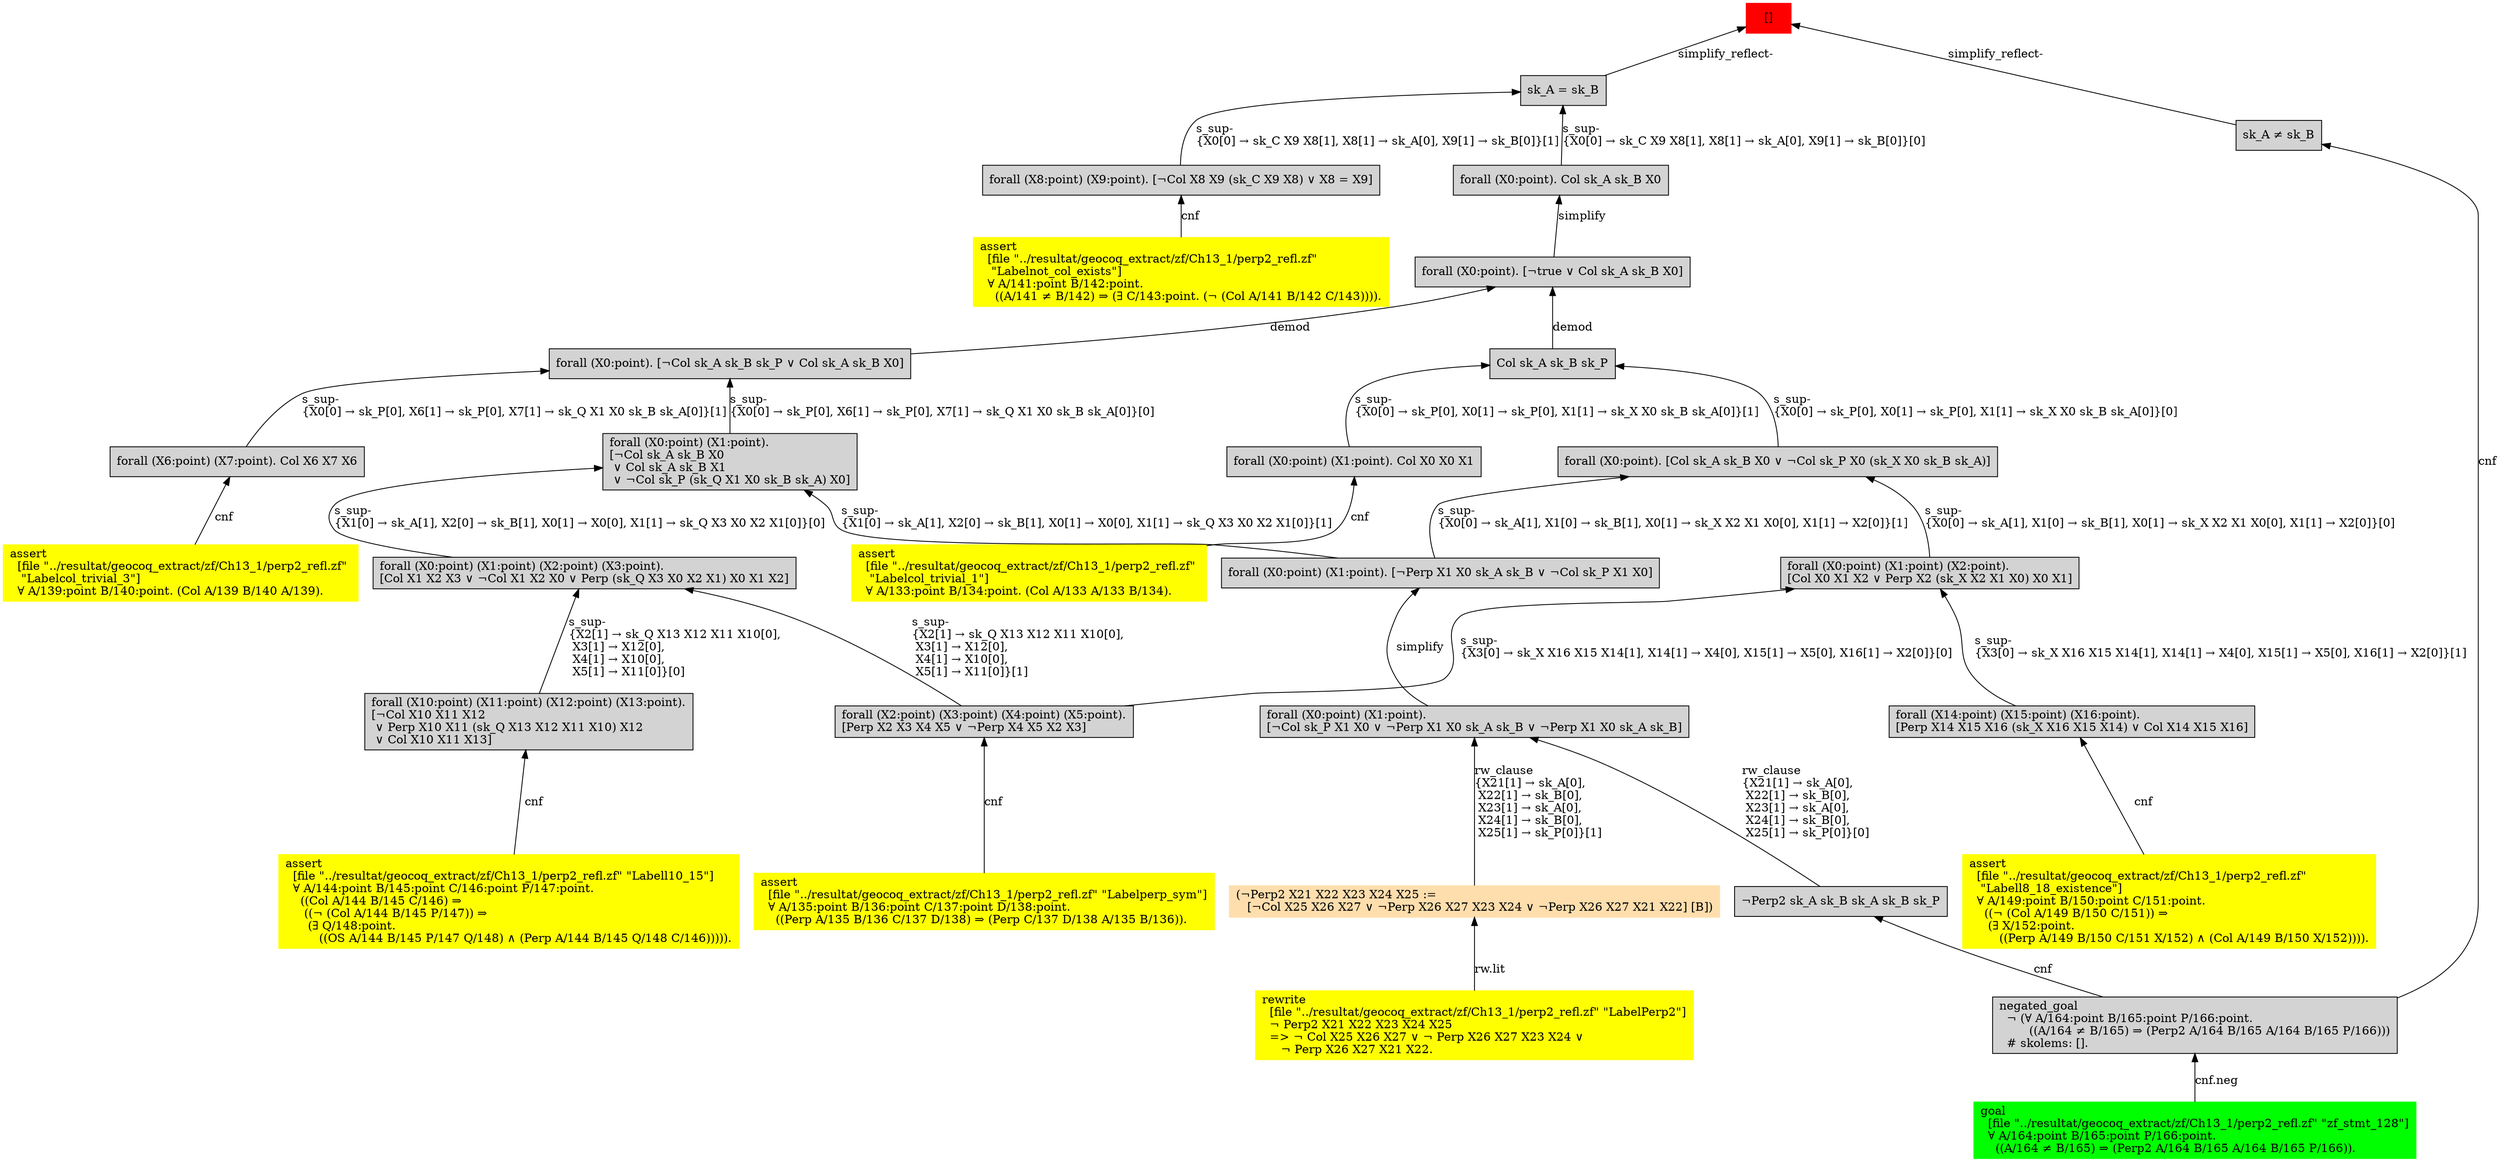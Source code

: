 digraph "unsat_graph" {
  vertex_0 [color=red, label="[]", shape=box, style=filled];
  vertex_0 -> vertex_1 [label="simplify_reflect-", dir="back"];
  vertex_1 [shape=box, label="sk_A ≠ sk_B\l", style=filled];
  vertex_1 -> vertex_2 [label="cnf", dir="back"];
  vertex_2 [shape=box, label="negated_goal\l  ¬ (∀ A/164:point B/165:point P/166:point.\l        ((A/164 ≠ B/165) ⇒ (Perp2 A/164 B/165 A/164 B/165 P/166)))\l  # skolems: [].\l", style=filled];
  vertex_2 -> vertex_3 [label="cnf.neg", dir="back"];
  vertex_3 [color=green, shape=box, label="goal\l  [file \"../resultat/geocoq_extract/zf/Ch13_1/perp2_refl.zf\" \"zf_stmt_128\"]\l  ∀ A/164:point B/165:point P/166:point.\l    ((A/164 ≠ B/165) ⇒ (Perp2 A/164 B/165 A/164 B/165 P/166)).\l", style=filled];
  vertex_0 -> vertex_4 [label="simplify_reflect-", dir="back"];
  vertex_4 [shape=box, label="sk_A = sk_B\l", style=filled];
  vertex_4 -> vertex_5 [label="s_sup-\l\{X0[0] → sk_C X9 X8[1], X8[1] → sk_A[0], X9[1] → sk_B[0]\}[1]\l", dir="back"];
  vertex_5 [shape=box, label="forall (X8:point) (X9:point). [¬Col X8 X9 (sk_C X9 X8) ∨ X8 = X9]\l", style=filled];
  vertex_5 -> vertex_6 [label="cnf", dir="back"];
  vertex_6 [color=yellow, shape=box, label="assert\l  [file \"../resultat/geocoq_extract/zf/Ch13_1/perp2_refl.zf\" \l   \"Labelnot_col_exists\"]\l  ∀ A/141:point B/142:point.\l    ((A/141 ≠ B/142) ⇒ (∃ C/143:point. (¬ (Col A/141 B/142 C/143)))).\l", style=filled];
  vertex_4 -> vertex_7 [label="s_sup-\l\{X0[0] → sk_C X9 X8[1], X8[1] → sk_A[0], X9[1] → sk_B[0]\}[0]\l", dir="back"];
  vertex_7 [shape=box, label="forall (X0:point). Col sk_A sk_B X0\l", style=filled];
  vertex_7 -> vertex_8 [label="simplify", dir="back"];
  vertex_8 [shape=box, label="forall (X0:point). [¬true ∨ Col sk_A sk_B X0]\l", style=filled];
  vertex_8 -> vertex_9 [label="demod", dir="back"];
  vertex_9 [shape=box, label="Col sk_A sk_B sk_P\l", style=filled];
  vertex_9 -> vertex_10 [label="s_sup-\l\{X0[0] → sk_P[0], X0[1] → sk_P[0], X1[1] → sk_X X0 sk_B sk_A[0]\}[0]\l", dir="back"];
  vertex_10 [shape=box, label="forall (X0:point). [Col sk_A sk_B X0 ∨ ¬Col sk_P X0 (sk_X X0 sk_B sk_A)]\l", style=filled];
  vertex_10 -> vertex_11 [label="s_sup-\l\{X0[0] → sk_A[1], X1[0] → sk_B[1], X0[1] → sk_X X2 X1 X0[0], X1[1] → X2[0]\}[1]\l", dir="back"];
  vertex_11 [shape=box, label="forall (X0:point) (X1:point). [¬Perp X1 X0 sk_A sk_B ∨ ¬Col sk_P X1 X0]\l", style=filled];
  vertex_11 -> vertex_12 [label="simplify", dir="back"];
  vertex_12 [shape=box, label="forall (X0:point) (X1:point).\l[¬Col sk_P X1 X0 ∨ ¬Perp X1 X0 sk_A sk_B ∨ ¬Perp X1 X0 sk_A sk_B]\l", style=filled];
  vertex_12 -> vertex_13 [label="rw_clause\l\{X21[1] → sk_A[0], \l X22[1] → sk_B[0], \l X23[1] → sk_A[0], \l X24[1] → sk_B[0], \l X25[1] → sk_P[0]\}[1]\l", dir="back"];
  vertex_13 [color=navajowhite, shape=box, label="(¬Perp2 X21 X22 X23 X24 X25 :=\l   [¬Col X25 X26 X27 ∨ ¬Perp X26 X27 X23 X24 ∨ ¬Perp X26 X27 X21 X22] [B])\l", style=filled];
  vertex_13 -> vertex_14 [label="rw.lit", dir="back"];
  vertex_14 [color=yellow, shape=box, label="rewrite\l  [file \"../resultat/geocoq_extract/zf/Ch13_1/perp2_refl.zf\" \"LabelPerp2\"]\l  ¬ Perp2 X21 X22 X23 X24 X25\l  =\> ¬ Col X25 X26 X27 ∨ ¬ Perp X26 X27 X23 X24 ∨ \l     ¬ Perp X26 X27 X21 X22.\l", style=filled];
  vertex_12 -> vertex_15 [label="rw_clause\l\{X21[1] → sk_A[0], \l X22[1] → sk_B[0], \l X23[1] → sk_A[0], \l X24[1] → sk_B[0], \l X25[1] → sk_P[0]\}[0]\l", dir="back"];
  vertex_15 [shape=box, label="¬Perp2 sk_A sk_B sk_A sk_B sk_P\l", style=filled];
  vertex_15 -> vertex_2 [label="cnf", dir="back"];
  vertex_10 -> vertex_16 [label="s_sup-\l\{X0[0] → sk_A[1], X1[0] → sk_B[1], X0[1] → sk_X X2 X1 X0[0], X1[1] → X2[0]\}[0]\l", dir="back"];
  vertex_16 [shape=box, label="forall (X0:point) (X1:point) (X2:point).\l[Col X0 X1 X2 ∨ Perp X2 (sk_X X2 X1 X0) X0 X1]\l", style=filled];
  vertex_16 -> vertex_17 [label="s_sup-\l\{X3[0] → sk_X X16 X15 X14[1], X14[1] → X4[0], X15[1] → X5[0], X16[1] → X2[0]\}[0]\l", dir="back"];
  vertex_17 [shape=box, label="forall (X2:point) (X3:point) (X4:point) (X5:point).\l[Perp X2 X3 X4 X5 ∨ ¬Perp X4 X5 X2 X3]\l", style=filled];
  vertex_17 -> vertex_18 [label="cnf", dir="back"];
  vertex_18 [color=yellow, shape=box, label="assert\l  [file \"../resultat/geocoq_extract/zf/Ch13_1/perp2_refl.zf\" \"Labelperp_sym\"]\l  ∀ A/135:point B/136:point C/137:point D/138:point.\l    ((Perp A/135 B/136 C/137 D/138) ⇒ (Perp C/137 D/138 A/135 B/136)).\l", style=filled];
  vertex_16 -> vertex_19 [label="s_sup-\l\{X3[0] → sk_X X16 X15 X14[1], X14[1] → X4[0], X15[1] → X5[0], X16[1] → X2[0]\}[1]\l", dir="back"];
  vertex_19 [shape=box, label="forall (X14:point) (X15:point) (X16:point).\l[Perp X14 X15 X16 (sk_X X16 X15 X14) ∨ Col X14 X15 X16]\l", style=filled];
  vertex_19 -> vertex_20 [label="cnf", dir="back"];
  vertex_20 [color=yellow, shape=box, label="assert\l  [file \"../resultat/geocoq_extract/zf/Ch13_1/perp2_refl.zf\" \l   \"Labell8_18_existence\"]\l  ∀ A/149:point B/150:point C/151:point.\l    ((¬ (Col A/149 B/150 C/151)) ⇒\l     (∃ X/152:point.\l        ((Perp A/149 B/150 C/151 X/152) ∧ (Col A/149 B/150 X/152)))).\l", style=filled];
  vertex_9 -> vertex_21 [label="s_sup-\l\{X0[0] → sk_P[0], X0[1] → sk_P[0], X1[1] → sk_X X0 sk_B sk_A[0]\}[1]\l", dir="back"];
  vertex_21 [shape=box, label="forall (X0:point) (X1:point). Col X0 X0 X1\l", style=filled];
  vertex_21 -> vertex_22 [label="cnf", dir="back"];
  vertex_22 [color=yellow, shape=box, label="assert\l  [file \"../resultat/geocoq_extract/zf/Ch13_1/perp2_refl.zf\" \l   \"Labelcol_trivial_1\"]\l  ∀ A/133:point B/134:point. (Col A/133 A/133 B/134).\l", style=filled];
  vertex_8 -> vertex_23 [label="demod", dir="back"];
  vertex_23 [shape=box, label="forall (X0:point). [¬Col sk_A sk_B sk_P ∨ Col sk_A sk_B X0]\l", style=filled];
  vertex_23 -> vertex_24 [label="s_sup-\l\{X0[0] → sk_P[0], X6[1] → sk_P[0], X7[1] → sk_Q X1 X0 sk_B sk_A[0]\}[0]\l", dir="back"];
  vertex_24 [shape=box, label="forall (X0:point) (X1:point).\l[¬Col sk_A sk_B X0\l ∨ Col sk_A sk_B X1\l ∨ ¬Col sk_P (sk_Q X1 X0 sk_B sk_A) X0]\l", style=filled];
  vertex_24 -> vertex_11 [label="s_sup-\l\{X1[0] → sk_A[1], X2[0] → sk_B[1], X0[1] → X0[0], X1[1] → sk_Q X3 X0 X2 X1[0]\}[1]\l", dir="back"];
  vertex_24 -> vertex_25 [label="s_sup-\l\{X1[0] → sk_A[1], X2[0] → sk_B[1], X0[1] → X0[0], X1[1] → sk_Q X3 X0 X2 X1[0]\}[0]\l", dir="back"];
  vertex_25 [shape=box, label="forall (X0:point) (X1:point) (X2:point) (X3:point).\l[Col X1 X2 X3 ∨ ¬Col X1 X2 X0 ∨ Perp (sk_Q X3 X0 X2 X1) X0 X1 X2]\l", style=filled];
  vertex_25 -> vertex_17 [label="s_sup-\l\{X2[1] → sk_Q X13 X12 X11 X10[0], \l X3[1] → X12[0], \l X4[1] → X10[0], \l X5[1] → X11[0]\}[1]\l", dir="back"];
  vertex_25 -> vertex_26 [label="s_sup-\l\{X2[1] → sk_Q X13 X12 X11 X10[0], \l X3[1] → X12[0], \l X4[1] → X10[0], \l X5[1] → X11[0]\}[0]\l", dir="back"];
  vertex_26 [shape=box, label="forall (X10:point) (X11:point) (X12:point) (X13:point).\l[¬Col X10 X11 X12\l ∨ Perp X10 X11 (sk_Q X13 X12 X11 X10) X12\l ∨ Col X10 X11 X13]\l", style=filled];
  vertex_26 -> vertex_27 [label="cnf", dir="back"];
  vertex_27 [color=yellow, shape=box, label="assert\l  [file \"../resultat/geocoq_extract/zf/Ch13_1/perp2_refl.zf\" \"Labell10_15\"]\l  ∀ A/144:point B/145:point C/146:point P/147:point.\l    ((Col A/144 B/145 C/146) ⇒\l     ((¬ (Col A/144 B/145 P/147)) ⇒\l      (∃ Q/148:point.\l         ((OS A/144 B/145 P/147 Q/148) ∧ (Perp A/144 B/145 Q/148 C/146))))).\l", style=filled];
  vertex_23 -> vertex_28 [label="s_sup-\l\{X0[0] → sk_P[0], X6[1] → sk_P[0], X7[1] → sk_Q X1 X0 sk_B sk_A[0]\}[1]\l", dir="back"];
  vertex_28 [shape=box, label="forall (X6:point) (X7:point). Col X6 X7 X6\l", style=filled];
  vertex_28 -> vertex_29 [label="cnf", dir="back"];
  vertex_29 [color=yellow, shape=box, label="assert\l  [file \"../resultat/geocoq_extract/zf/Ch13_1/perp2_refl.zf\" \l   \"Labelcol_trivial_3\"]\l  ∀ A/139:point B/140:point. (Col A/139 B/140 A/139).\l", style=filled];
  }


